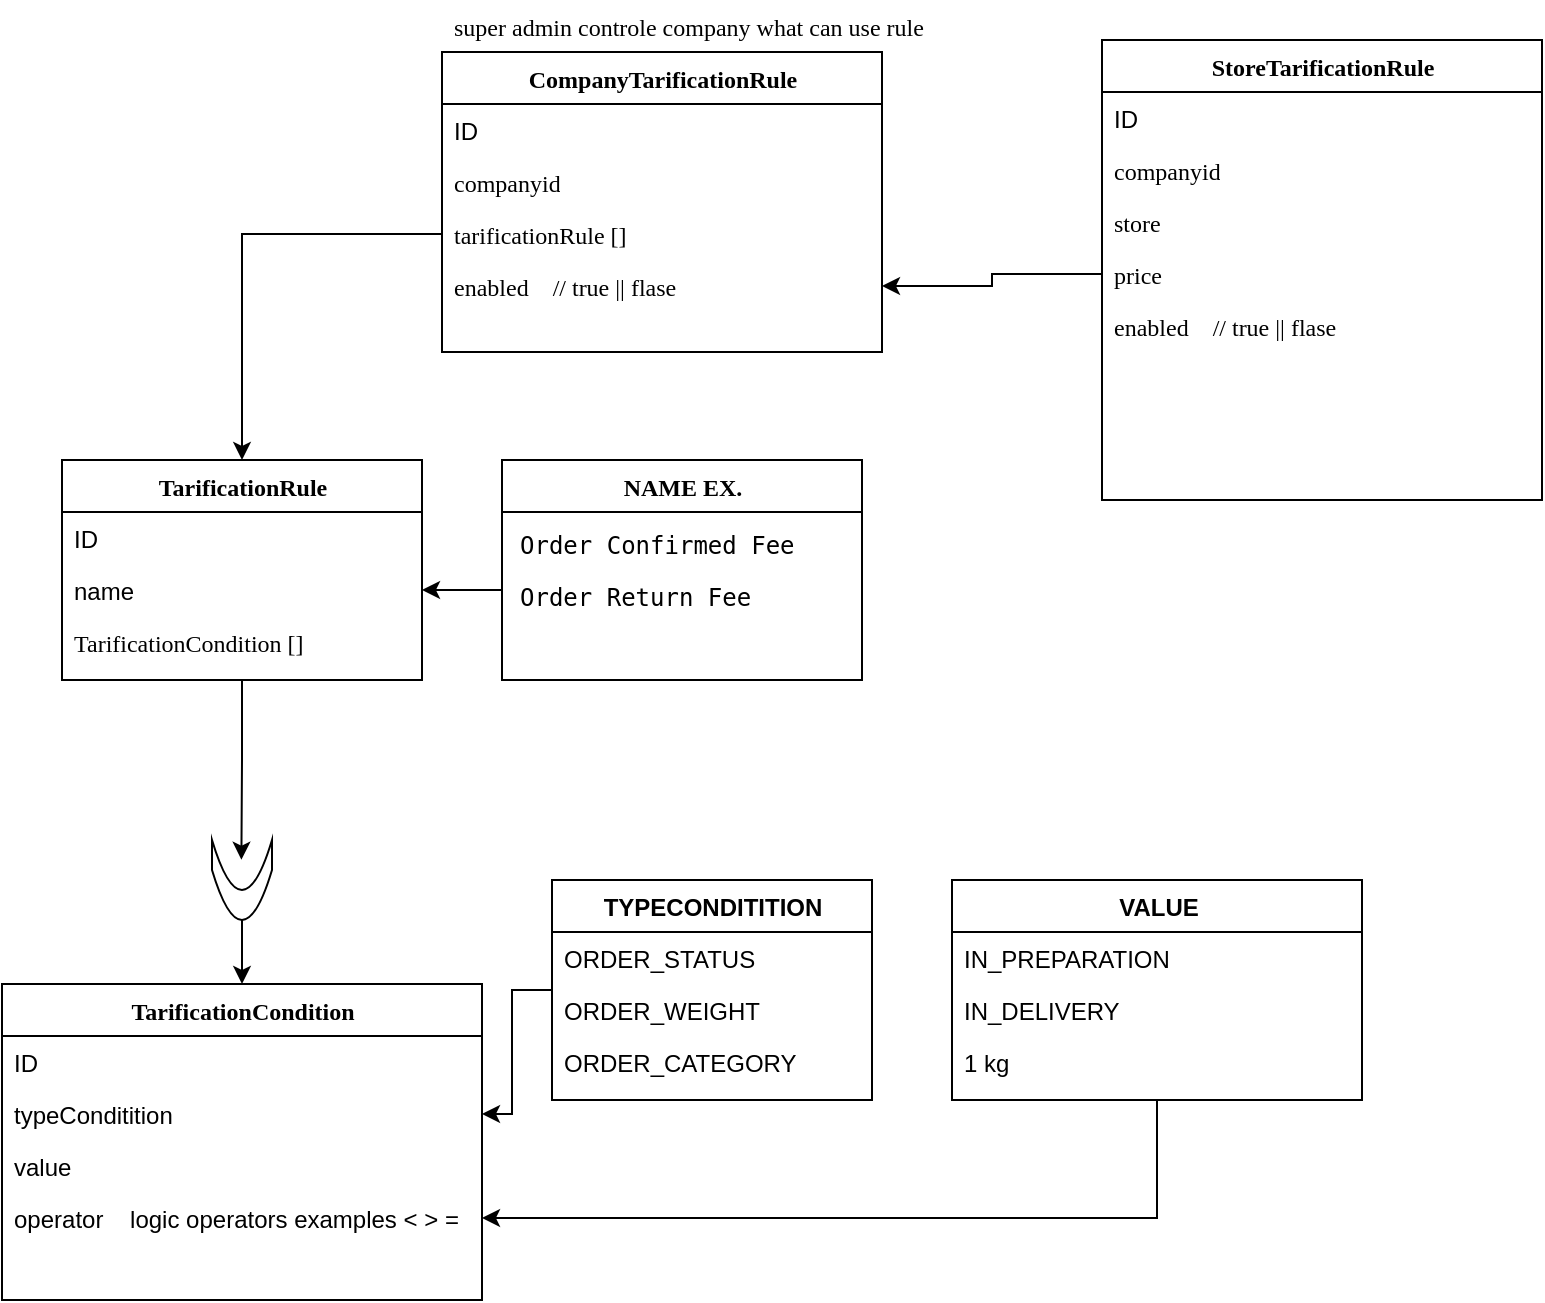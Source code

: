 <mxfile version="27.0.5">
  <diagram name="Page-1" id="6133507b-19e7-1e82-6fc7-422aa6c4b21f">
    <mxGraphModel dx="1489" dy="1664" grid="1" gridSize="10" guides="1" tooltips="1" connect="1" arrows="1" fold="1" page="1" pageScale="1" pageWidth="1100" pageHeight="850" background="none" math="0" shadow="0">
      <root>
        <mxCell id="0" />
        <mxCell id="1" parent="0" />
        <mxCell id="78961159f06e98e8-17" value="TarificationCondition" style="swimlane;html=1;fontStyle=1;align=center;verticalAlign=top;childLayout=stackLayout;horizontal=1;startSize=26;horizontalStack=0;resizeParent=1;resizeLast=0;collapsible=1;marginBottom=0;swimlaneFillColor=#ffffff;rounded=0;shadow=0;comic=0;labelBackgroundColor=none;strokeWidth=1;fillColor=none;fontFamily=Verdana;fontSize=12" parent="1" vertex="1">
          <mxGeometry x="70" y="272" width="240" height="158" as="geometry" />
        </mxCell>
        <mxCell id="78961159f06e98e8-23" value="ID" style="text;html=1;strokeColor=none;fillColor=none;align=left;verticalAlign=top;spacingLeft=4;spacingRight=4;whiteSpace=wrap;overflow=hidden;rotatable=0;points=[[0,0.5],[1,0.5]];portConstraint=eastwest;" parent="78961159f06e98e8-17" vertex="1">
          <mxGeometry y="26" width="240" height="26" as="geometry" />
        </mxCell>
        <mxCell id="78961159f06e98e8-27" value="typeConditition" style="text;html=1;strokeColor=none;fillColor=none;align=left;verticalAlign=top;spacingLeft=4;spacingRight=4;whiteSpace=wrap;overflow=hidden;rotatable=0;points=[[0,0.5],[1,0.5]];portConstraint=eastwest;" parent="78961159f06e98e8-17" vertex="1">
          <mxGeometry y="52" width="240" height="26" as="geometry" />
        </mxCell>
        <mxCell id="494eX3YLT7KutbD8vRdm-1" value="value&amp;nbsp; &amp;nbsp; &amp;nbsp;" style="text;html=1;strokeColor=none;fillColor=none;align=left;verticalAlign=top;spacingLeft=4;spacingRight=4;whiteSpace=wrap;overflow=hidden;rotatable=0;points=[[0,0.5],[1,0.5]];portConstraint=eastwest;" vertex="1" parent="78961159f06e98e8-17">
          <mxGeometry y="78" width="240" height="26" as="geometry" />
        </mxCell>
        <mxCell id="494eX3YLT7KutbD8vRdm-9" value="operator&amp;nbsp; &amp;nbsp;&amp;nbsp;&lt;font style=&quot;color: light-dark(rgb(0, 0, 0), rgb(153, 255, 51));&quot;&gt;logic operators examples &amp;lt; &amp;gt; =&amp;nbsp;&lt;/font&gt;" style="text;html=1;strokeColor=none;fillColor=none;align=left;verticalAlign=top;spacingLeft=4;spacingRight=4;whiteSpace=wrap;overflow=hidden;rotatable=0;points=[[0,0.5],[1,0.5]];portConstraint=eastwest;" vertex="1" parent="78961159f06e98e8-17">
          <mxGeometry y="104" width="240" height="26" as="geometry" />
        </mxCell>
        <mxCell id="494eX3YLT7KutbD8vRdm-11" style="edgeStyle=orthogonalEdgeStyle;rounded=0;orthogonalLoop=1;jettySize=auto;html=1;" edge="1" parent="1" source="78961159f06e98e8-43" target="78961159f06e98e8-27">
          <mxGeometry relative="1" as="geometry" />
        </mxCell>
        <mxCell id="78961159f06e98e8-43" value="&lt;span style=&quot;font-family: Helvetica; text-align: left; text-wrap-mode: wrap;&quot;&gt;TYPECONDITITION&lt;/span&gt;" style="swimlane;html=1;fontStyle=1;align=center;verticalAlign=top;childLayout=stackLayout;horizontal=1;startSize=26;horizontalStack=0;resizeParent=1;resizeLast=0;collapsible=1;marginBottom=0;swimlaneFillColor=#ffffff;rounded=0;shadow=0;comic=0;labelBackgroundColor=none;strokeWidth=1;fillColor=none;fontFamily=Verdana;fontSize=12" parent="1" vertex="1">
          <mxGeometry x="345" y="220" width="160" height="110" as="geometry" />
        </mxCell>
        <mxCell id="78961159f06e98e8-44" value="ORDER_STATUS" style="text;html=1;strokeColor=none;fillColor=none;align=left;verticalAlign=top;spacingLeft=4;spacingRight=4;whiteSpace=wrap;overflow=hidden;rotatable=0;points=[[0,0.5],[1,0.5]];portConstraint=eastwest;" parent="78961159f06e98e8-43" vertex="1">
          <mxGeometry y="26" width="160" height="26" as="geometry" />
        </mxCell>
        <mxCell id="78961159f06e98e8-45" value="ORDER_WEIGHT" style="text;html=1;strokeColor=none;fillColor=none;align=left;verticalAlign=top;spacingLeft=4;spacingRight=4;whiteSpace=wrap;overflow=hidden;rotatable=0;points=[[0,0.5],[1,0.5]];portConstraint=eastwest;" parent="78961159f06e98e8-43" vertex="1">
          <mxGeometry y="52" width="160" height="26" as="geometry" />
        </mxCell>
        <mxCell id="494eX3YLT7KutbD8vRdm-3" value="ORDER_CATEGORY" style="text;html=1;strokeColor=none;fillColor=none;align=left;verticalAlign=top;spacingLeft=4;spacingRight=4;whiteSpace=wrap;overflow=hidden;rotatable=0;points=[[0,0.5],[1,0.5]];portConstraint=eastwest;" vertex="1" parent="78961159f06e98e8-43">
          <mxGeometry y="78" width="160" height="26" as="geometry" />
        </mxCell>
        <mxCell id="494eX3YLT7KutbD8vRdm-26" style="edgeStyle=orthogonalEdgeStyle;rounded=0;orthogonalLoop=1;jettySize=auto;html=1;" edge="1" parent="1" source="494eX3YLT7KutbD8vRdm-4" target="494eX3YLT7KutbD8vRdm-9">
          <mxGeometry relative="1" as="geometry">
            <mxPoint x="625" y="420" as="targetPoint" />
          </mxGeometry>
        </mxCell>
        <mxCell id="494eX3YLT7KutbD8vRdm-4" value="&lt;div style=&quot;text-align: left;&quot;&gt;&lt;font face=&quot;Helvetica&quot;&gt;&lt;span style=&quot;text-wrap-mode: wrap;&quot;&gt;VALUE&lt;/span&gt;&lt;/font&gt;&lt;/div&gt;" style="swimlane;html=1;fontStyle=1;align=center;verticalAlign=top;childLayout=stackLayout;horizontal=1;startSize=26;horizontalStack=0;resizeParent=1;resizeLast=0;collapsible=1;marginBottom=0;swimlaneFillColor=#ffffff;rounded=0;shadow=0;comic=0;labelBackgroundColor=none;strokeWidth=1;fillColor=none;fontFamily=Verdana;fontSize=12" vertex="1" parent="1">
          <mxGeometry x="545" y="220" width="205" height="110" as="geometry" />
        </mxCell>
        <mxCell id="494eX3YLT7KutbD8vRdm-7" value="IN_PREPARATION" style="text;html=1;strokeColor=none;fillColor=none;align=left;verticalAlign=top;spacingLeft=4;spacingRight=4;whiteSpace=wrap;overflow=hidden;rotatable=0;points=[[0,0.5],[1,0.5]];portConstraint=eastwest;" vertex="1" parent="494eX3YLT7KutbD8vRdm-4">
          <mxGeometry y="26" width="205" height="26" as="geometry" />
        </mxCell>
        <mxCell id="494eX3YLT7KutbD8vRdm-8" value="IN_DELIVERY" style="text;html=1;strokeColor=none;fillColor=none;align=left;verticalAlign=top;spacingLeft=4;spacingRight=4;whiteSpace=wrap;overflow=hidden;rotatable=0;points=[[0,0.5],[1,0.5]];portConstraint=eastwest;" vertex="1" parent="494eX3YLT7KutbD8vRdm-4">
          <mxGeometry y="52" width="205" height="26" as="geometry" />
        </mxCell>
        <mxCell id="494eX3YLT7KutbD8vRdm-12" value="1 kg" style="text;html=1;strokeColor=none;fillColor=none;align=left;verticalAlign=top;spacingLeft=4;spacingRight=4;whiteSpace=wrap;overflow=hidden;rotatable=0;points=[[0,0.5],[1,0.5]];portConstraint=eastwest;" vertex="1" parent="494eX3YLT7KutbD8vRdm-4">
          <mxGeometry y="78" width="205" height="26" as="geometry" />
        </mxCell>
        <mxCell id="494eX3YLT7KutbD8vRdm-14" value="&lt;div style=&quot;text-align: left;&quot;&gt;TarificationRule&lt;/div&gt;" style="swimlane;html=1;fontStyle=1;align=center;verticalAlign=top;childLayout=stackLayout;horizontal=1;startSize=26;horizontalStack=0;resizeParent=1;resizeLast=0;collapsible=1;marginBottom=0;swimlaneFillColor=#ffffff;rounded=0;shadow=0;comic=0;labelBackgroundColor=none;strokeWidth=1;fillColor=none;fontFamily=Verdana;fontSize=12" vertex="1" parent="1">
          <mxGeometry x="100" y="10" width="180" height="110" as="geometry" />
        </mxCell>
        <mxCell id="494eX3YLT7KutbD8vRdm-15" value="ID" style="text;html=1;strokeColor=none;fillColor=none;align=left;verticalAlign=top;spacingLeft=4;spacingRight=4;whiteSpace=wrap;overflow=hidden;rotatable=0;points=[[0,0.5],[1,0.5]];portConstraint=eastwest;" vertex="1" parent="494eX3YLT7KutbD8vRdm-14">
          <mxGeometry y="26" width="180" height="26" as="geometry" />
        </mxCell>
        <mxCell id="494eX3YLT7KutbD8vRdm-16" value="name" style="text;html=1;strokeColor=none;fillColor=none;align=left;verticalAlign=top;spacingLeft=4;spacingRight=4;whiteSpace=wrap;overflow=hidden;rotatable=0;points=[[0,0.5],[1,0.5]];portConstraint=eastwest;" vertex="1" parent="494eX3YLT7KutbD8vRdm-14">
          <mxGeometry y="52" width="180" height="26" as="geometry" />
        </mxCell>
        <mxCell id="494eX3YLT7KutbD8vRdm-17" value="&lt;span style=&quot;font-family: Verdana; text-align: center; text-wrap-mode: nowrap;&quot;&gt;TarificationCondition []&lt;/span&gt;" style="text;html=1;strokeColor=none;fillColor=none;align=left;verticalAlign=top;spacingLeft=4;spacingRight=4;whiteSpace=wrap;overflow=hidden;rotatable=0;points=[[0,0.5],[1,0.5]];portConstraint=eastwest;" vertex="1" parent="494eX3YLT7KutbD8vRdm-14">
          <mxGeometry y="78" width="180" height="26" as="geometry" />
        </mxCell>
        <mxCell id="494eX3YLT7KutbD8vRdm-22" value="" style="edgeStyle=orthogonalEdgeStyle;rounded=0;orthogonalLoop=1;jettySize=auto;html=1;entryX=0.754;entryY=0.49;entryDx=0;entryDy=0;entryPerimeter=0;" edge="1" parent="1" source="494eX3YLT7KutbD8vRdm-14" target="494eX3YLT7KutbD8vRdm-21">
          <mxGeometry relative="1" as="geometry">
            <mxPoint x="190" y="370" as="targetPoint" />
            <mxPoint x="700" y="135" as="sourcePoint" />
          </mxGeometry>
        </mxCell>
        <mxCell id="494eX3YLT7KutbD8vRdm-23" style="edgeStyle=orthogonalEdgeStyle;rounded=0;orthogonalLoop=1;jettySize=auto;html=1;entryX=0.5;entryY=0;entryDx=0;entryDy=0;" edge="1" parent="1" source="494eX3YLT7KutbD8vRdm-21" target="78961159f06e98e8-17">
          <mxGeometry relative="1" as="geometry" />
        </mxCell>
        <mxCell id="494eX3YLT7KutbD8vRdm-21" value="" style="shape=dataStorage;whiteSpace=wrap;html=1;fixedSize=1;rotation=-90;size=25;" vertex="1" parent="1">
          <mxGeometry x="170" y="205" width="40" height="30" as="geometry" />
        </mxCell>
        <mxCell id="494eX3YLT7KutbD8vRdm-28" value="&lt;div style=&quot;text-align: left;&quot;&gt;NAME EX.&lt;/div&gt;" style="swimlane;html=1;fontStyle=1;align=center;verticalAlign=top;childLayout=stackLayout;horizontal=1;startSize=26;horizontalStack=0;resizeParent=1;resizeLast=0;collapsible=1;marginBottom=0;swimlaneFillColor=#ffffff;rounded=0;shadow=0;comic=0;labelBackgroundColor=none;strokeWidth=1;fillColor=none;fontFamily=Verdana;fontSize=12" vertex="1" parent="1">
          <mxGeometry x="320" y="10" width="180" height="110" as="geometry" />
        </mxCell>
        <mxCell id="494eX3YLT7KutbD8vRdm-30" value="&lt;table&gt;&lt;tbody&gt;&lt;tr&gt;&lt;td data-end=&quot;429&quot; data-start=&quot;405&quot; data-col-size=&quot;sm&quot;&gt;&lt;code data-end=&quot;428&quot; data-start=&quot;407&quot;&gt;Order Confirmed Fee&lt;/code&gt;&lt;/td&gt;&lt;/tr&gt;&lt;/tbody&gt;&lt;/table&gt;&lt;table&gt;&lt;tbody&gt;&lt;tr&gt;&lt;td data-end=&quot;446&quot; data-start=&quot;429&quot; data-col-size=&quot;sm&quot;&gt;&lt;/td&gt;&lt;/tr&gt;&lt;/tbody&gt;&lt;/table&gt;" style="text;html=1;strokeColor=none;fillColor=none;align=left;verticalAlign=top;spacingLeft=4;spacingRight=4;whiteSpace=wrap;overflow=hidden;rotatable=0;points=[[0,0.5],[1,0.5]];portConstraint=eastwest;" vertex="1" parent="494eX3YLT7KutbD8vRdm-28">
          <mxGeometry y="26" width="180" height="26" as="geometry" />
        </mxCell>
        <mxCell id="494eX3YLT7KutbD8vRdm-31" value="&lt;table&gt;&lt;tbody&gt;&lt;tr&gt;&lt;td data-end=&quot;429&quot; data-start=&quot;405&quot; data-col-size=&quot;sm&quot;&gt;&lt;code data-end=&quot;428&quot; data-start=&quot;407&quot;&gt;Order Return Fee&lt;/code&gt;&lt;/td&gt;&lt;/tr&gt;&lt;/tbody&gt;&lt;/table&gt;&lt;table&gt;&lt;tbody&gt;&lt;tr&gt;&lt;td data-end=&quot;446&quot; data-start=&quot;429&quot; data-col-size=&quot;sm&quot;&gt;&lt;/td&gt;&lt;/tr&gt;&lt;/tbody&gt;&lt;/table&gt;" style="text;html=1;strokeColor=none;fillColor=none;align=left;verticalAlign=top;spacingLeft=4;spacingRight=4;whiteSpace=wrap;overflow=hidden;rotatable=0;points=[[0,0.5],[1,0.5]];portConstraint=eastwest;" vertex="1" parent="494eX3YLT7KutbD8vRdm-28">
          <mxGeometry y="52" width="180" height="26" as="geometry" />
        </mxCell>
        <mxCell id="494eX3YLT7KutbD8vRdm-32" style="edgeStyle=orthogonalEdgeStyle;rounded=0;orthogonalLoop=1;jettySize=auto;html=1;exitX=0;exitY=0.5;exitDx=0;exitDy=0;entryX=1;entryY=0.5;entryDx=0;entryDy=0;" edge="1" parent="1" source="494eX3YLT7KutbD8vRdm-31" target="494eX3YLT7KutbD8vRdm-16">
          <mxGeometry relative="1" as="geometry" />
        </mxCell>
        <mxCell id="494eX3YLT7KutbD8vRdm-33" value="&lt;div style=&quot;text-align: left;&quot;&gt;CompanyTarificationRule&lt;/div&gt;" style="swimlane;html=1;fontStyle=1;align=center;verticalAlign=top;childLayout=stackLayout;horizontal=1;startSize=26;horizontalStack=0;resizeParent=1;resizeLast=0;collapsible=1;marginBottom=0;swimlaneFillColor=#ffffff;rounded=0;shadow=0;comic=0;labelBackgroundColor=none;strokeWidth=1;fillColor=none;fontFamily=Verdana;fontSize=12" vertex="1" parent="1">
          <mxGeometry x="290" y="-194" width="220" height="150" as="geometry" />
        </mxCell>
        <mxCell id="494eX3YLT7KutbD8vRdm-34" value="ID" style="text;html=1;strokeColor=none;fillColor=none;align=left;verticalAlign=top;spacingLeft=4;spacingRight=4;whiteSpace=wrap;overflow=hidden;rotatable=0;points=[[0,0.5],[1,0.5]];portConstraint=eastwest;" vertex="1" parent="494eX3YLT7KutbD8vRdm-33">
          <mxGeometry y="26" width="220" height="26" as="geometry" />
        </mxCell>
        <mxCell id="494eX3YLT7KutbD8vRdm-36" value="&lt;div style=&quot;text-align: center;&quot;&gt;&lt;span style=&quot;background-color: transparent; color: light-dark(rgb(0, 0, 0), rgb(255, 255, 255)); text-wrap-mode: nowrap;&quot;&gt;&lt;font face=&quot;Verdana&quot;&gt;companyid&lt;/font&gt;&lt;/span&gt;&lt;/div&gt;" style="text;html=1;strokeColor=none;fillColor=none;align=left;verticalAlign=top;spacingLeft=4;spacingRight=4;whiteSpace=wrap;overflow=hidden;rotatable=0;points=[[0,0.5],[1,0.5]];portConstraint=eastwest;" vertex="1" parent="494eX3YLT7KutbD8vRdm-33">
          <mxGeometry y="52" width="220" height="26" as="geometry" />
        </mxCell>
        <mxCell id="494eX3YLT7KutbD8vRdm-37" value="&lt;div style=&quot;text-align: center;&quot;&gt;&lt;span style=&quot;font-family: Verdana; text-align: left; text-wrap-mode: nowrap;&quot;&gt;tarificationRule []&lt;/span&gt;&lt;/div&gt;" style="text;html=1;strokeColor=none;fillColor=none;align=left;verticalAlign=top;spacingLeft=4;spacingRight=4;whiteSpace=wrap;overflow=hidden;rotatable=0;points=[[0,0.5],[1,0.5]];portConstraint=eastwest;" vertex="1" parent="494eX3YLT7KutbD8vRdm-33">
          <mxGeometry y="78" width="220" height="26" as="geometry" />
        </mxCell>
        <mxCell id="494eX3YLT7KutbD8vRdm-38" value="&lt;div style=&quot;text-align: left;&quot;&gt;&lt;font face=&quot;Verdana&quot;&gt;&lt;span style=&quot;text-wrap-mode: nowrap;&quot;&gt;enabled&amp;nbsp; &amp;nbsp; // true || flase&amp;nbsp; &amp;nbsp;&amp;nbsp;&lt;/span&gt;&lt;/font&gt;&lt;/div&gt;" style="text;html=1;strokeColor=none;fillColor=none;align=left;verticalAlign=top;spacingLeft=4;spacingRight=4;whiteSpace=wrap;overflow=hidden;rotatable=0;points=[[0,0.5],[1,0.5]];portConstraint=eastwest;" vertex="1" parent="494eX3YLT7KutbD8vRdm-33">
          <mxGeometry y="104" width="220" height="26" as="geometry" />
        </mxCell>
        <mxCell id="494eX3YLT7KutbD8vRdm-39" value="&lt;div style=&quot;text-align: center;&quot;&gt;&lt;span style=&quot;font-family: Verdana; text-align: left; text-wrap-mode: nowrap;&quot;&gt;&lt;font style=&quot;color: light-dark(rgb(0, 0, 0), rgb(255, 0, 0));&quot;&gt;super admin controle company what can use rule&lt;/font&gt;&lt;/span&gt;&lt;/div&gt;" style="text;html=1;strokeColor=none;fillColor=none;align=left;verticalAlign=top;spacingLeft=4;spacingRight=4;whiteSpace=wrap;overflow=hidden;rotatable=0;points=[[0,0.5],[1,0.5]];portConstraint=eastwest;" vertex="1" parent="1">
          <mxGeometry x="290" y="-220" width="320" height="26" as="geometry" />
        </mxCell>
        <mxCell id="494eX3YLT7KutbD8vRdm-42" style="edgeStyle=orthogonalEdgeStyle;rounded=0;orthogonalLoop=1;jettySize=auto;html=1;entryX=0.5;entryY=0;entryDx=0;entryDy=0;" edge="1" parent="1" source="494eX3YLT7KutbD8vRdm-37" target="494eX3YLT7KutbD8vRdm-14">
          <mxGeometry relative="1" as="geometry">
            <mxPoint x="190" y="-103" as="targetPoint" />
          </mxGeometry>
        </mxCell>
        <mxCell id="494eX3YLT7KutbD8vRdm-43" value="&lt;div style=&quot;text-align: left;&quot;&gt;StoreTarificationRule&lt;/div&gt;" style="swimlane;html=1;fontStyle=1;align=center;verticalAlign=top;childLayout=stackLayout;horizontal=1;startSize=26;horizontalStack=0;resizeParent=1;resizeLast=0;collapsible=1;marginBottom=0;swimlaneFillColor=#ffffff;rounded=0;shadow=0;comic=0;labelBackgroundColor=none;strokeWidth=1;fillColor=none;fontFamily=Verdana;fontSize=12" vertex="1" parent="1">
          <mxGeometry x="620" y="-200" width="220" height="230" as="geometry" />
        </mxCell>
        <mxCell id="494eX3YLT7KutbD8vRdm-44" value="ID" style="text;html=1;strokeColor=none;fillColor=none;align=left;verticalAlign=top;spacingLeft=4;spacingRight=4;whiteSpace=wrap;overflow=hidden;rotatable=0;points=[[0,0.5],[1,0.5]];portConstraint=eastwest;" vertex="1" parent="494eX3YLT7KutbD8vRdm-43">
          <mxGeometry y="26" width="220" height="26" as="geometry" />
        </mxCell>
        <mxCell id="494eX3YLT7KutbD8vRdm-45" value="&lt;div style=&quot;text-align: center;&quot;&gt;&lt;span style=&quot;background-color: transparent; color: light-dark(rgb(0, 0, 0), rgb(255, 255, 255)); text-wrap-mode: nowrap;&quot;&gt;&lt;font face=&quot;Verdana&quot;&gt;companyid&lt;/font&gt;&lt;/span&gt;&lt;/div&gt;" style="text;html=1;strokeColor=none;fillColor=none;align=left;verticalAlign=top;spacingLeft=4;spacingRight=4;whiteSpace=wrap;overflow=hidden;rotatable=0;points=[[0,0.5],[1,0.5]];portConstraint=eastwest;" vertex="1" parent="494eX3YLT7KutbD8vRdm-43">
          <mxGeometry y="52" width="220" height="26" as="geometry" />
        </mxCell>
        <mxCell id="494eX3YLT7KutbD8vRdm-46" value="&lt;div style=&quot;text-align: center;&quot;&gt;&lt;span style=&quot;font-family: Verdana; text-align: left; text-wrap-mode: nowrap;&quot;&gt;store&lt;/span&gt;&lt;/div&gt;" style="text;html=1;strokeColor=none;fillColor=none;align=left;verticalAlign=top;spacingLeft=4;spacingRight=4;whiteSpace=wrap;overflow=hidden;rotatable=0;points=[[0,0.5],[1,0.5]];portConstraint=eastwest;" vertex="1" parent="494eX3YLT7KutbD8vRdm-43">
          <mxGeometry y="78" width="220" height="26" as="geometry" />
        </mxCell>
        <mxCell id="494eX3YLT7KutbD8vRdm-47" value="&lt;div style=&quot;text-align: left;&quot;&gt;&lt;font face=&quot;Verdana&quot;&gt;&lt;span style=&quot;text-wrap-mode: nowrap;&quot;&gt;price&lt;/span&gt;&lt;/font&gt;&lt;/div&gt;" style="text;html=1;strokeColor=none;fillColor=none;align=left;verticalAlign=top;spacingLeft=4;spacingRight=4;whiteSpace=wrap;overflow=hidden;rotatable=0;points=[[0,0.5],[1,0.5]];portConstraint=eastwest;" vertex="1" parent="494eX3YLT7KutbD8vRdm-43">
          <mxGeometry y="104" width="220" height="26" as="geometry" />
        </mxCell>
        <mxCell id="494eX3YLT7KutbD8vRdm-48" value="&lt;div style=&quot;text-align: left;&quot;&gt;&lt;font face=&quot;Verdana&quot;&gt;&lt;span style=&quot;text-wrap-mode: nowrap;&quot;&gt;enabled&amp;nbsp; &amp;nbsp; // true || flase&amp;nbsp; &amp;nbsp;&amp;nbsp;&lt;/span&gt;&lt;/font&gt;&lt;/div&gt;" style="text;html=1;strokeColor=none;fillColor=none;align=left;verticalAlign=top;spacingLeft=4;spacingRight=4;whiteSpace=wrap;overflow=hidden;rotatable=0;points=[[0,0.5],[1,0.5]];portConstraint=eastwest;" vertex="1" parent="494eX3YLT7KutbD8vRdm-43">
          <mxGeometry y="130" width="220" height="26" as="geometry" />
        </mxCell>
        <mxCell id="494eX3YLT7KutbD8vRdm-49" style="edgeStyle=orthogonalEdgeStyle;rounded=0;orthogonalLoop=1;jettySize=auto;html=1;entryX=1;entryY=0.5;entryDx=0;entryDy=0;" edge="1" parent="1" source="494eX3YLT7KutbD8vRdm-47" target="494eX3YLT7KutbD8vRdm-38">
          <mxGeometry relative="1" as="geometry" />
        </mxCell>
      </root>
    </mxGraphModel>
  </diagram>
</mxfile>
